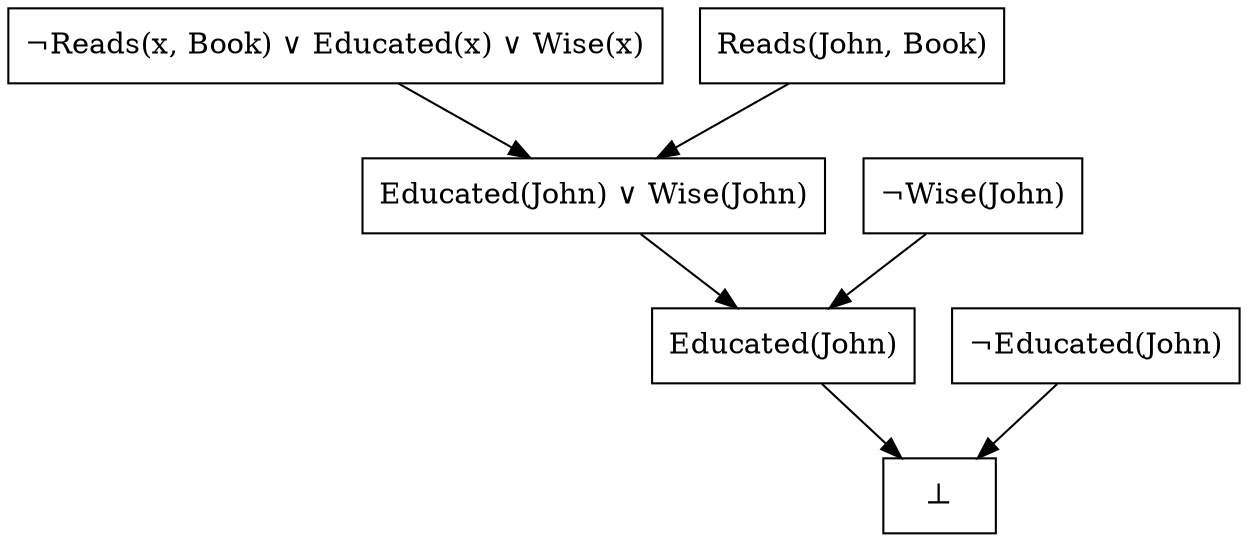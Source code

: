 // Problem2.dot
digraph ResolutionEducated {
  rankdir=TB;
  node [shape=box];

  // Leaves
  Q1 [label="¬Reads(x, Book) ∨ Educated(x) ∨ Wise(x)"];
  Q2 [label="Reads(John, Book)"];
  Q3 [label="¬Wise(John)"];
  Q4 [label="¬Educated(John)"];

  // Derived
  R1 [label="Educated(John) ∨ Wise(John)"];
  R2 [label="Educated(John)"];
  R3 [label="⊥"];

  // Edges
  Q1 -> R1;
  Q2 -> R1;

  R1 -> R2;
  Q3 -> R2;

  R2 -> R3;
  Q4 -> R3;
}
